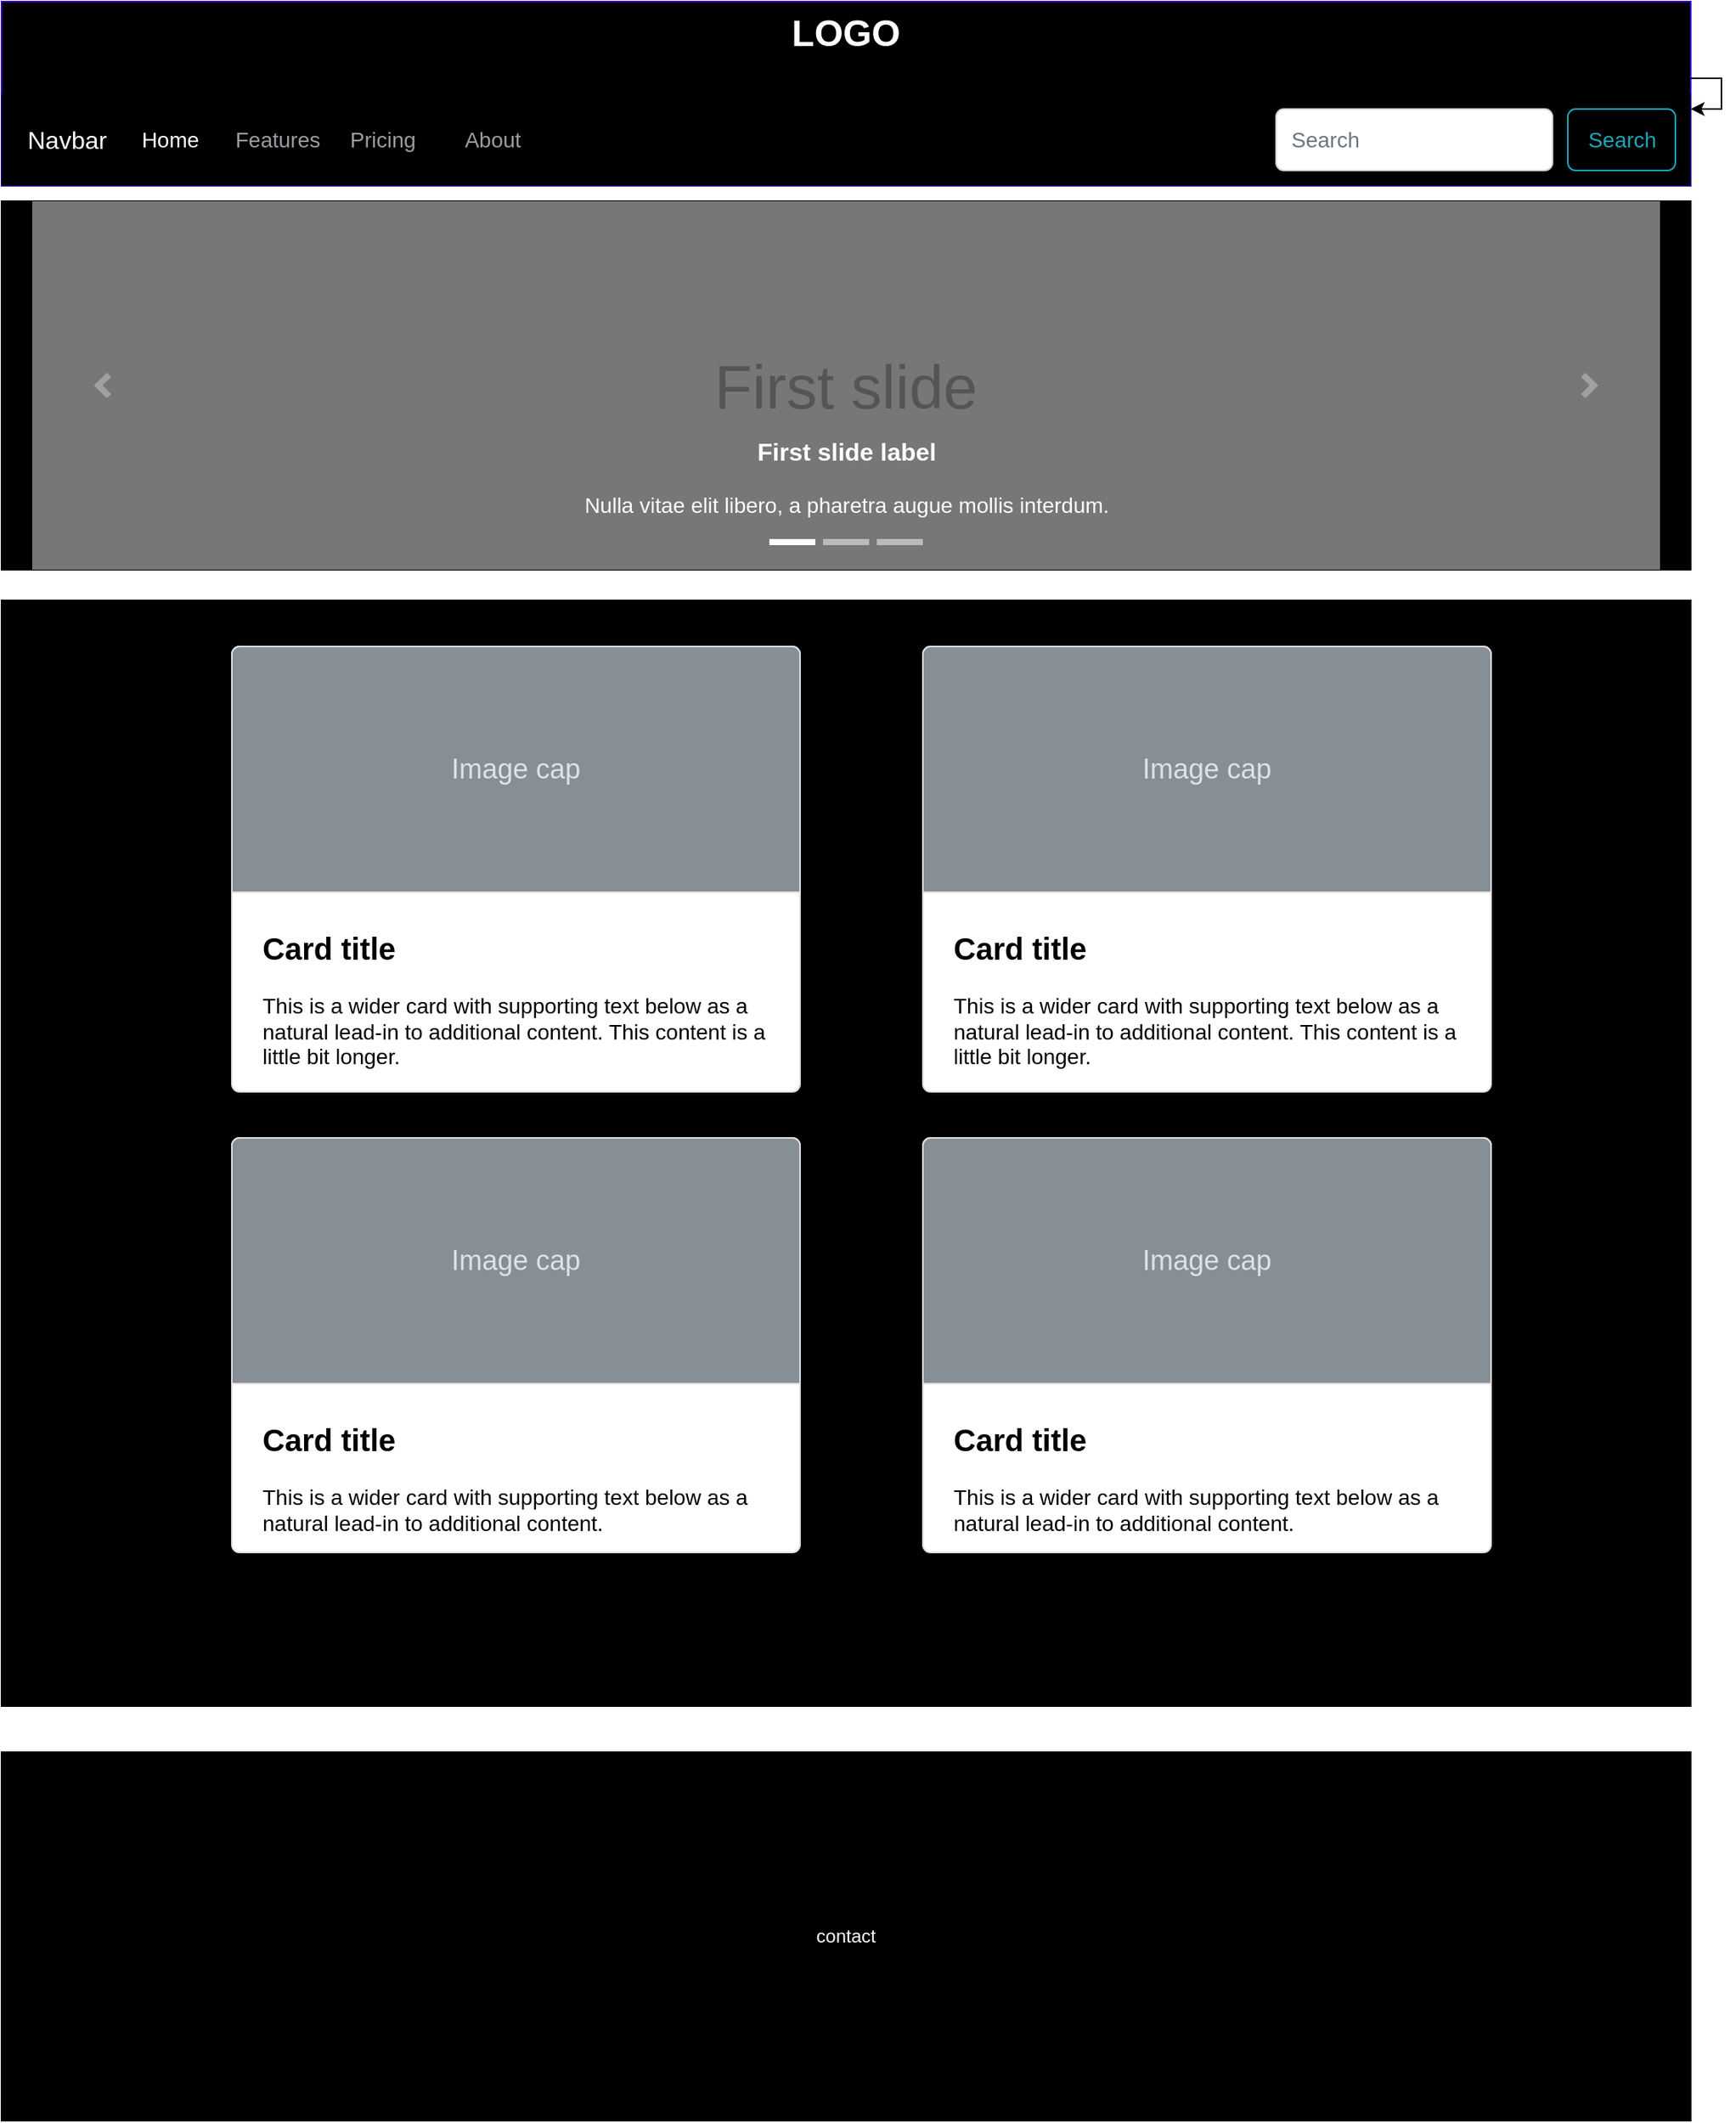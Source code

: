 <mxfile version="24.7.7">
  <diagram name="Page-1" id="03018318-947c-dd8e-b7a3-06fadd420f32">
    <mxGraphModel dx="1114" dy="692" grid="1" gridSize="10" guides="1" tooltips="1" connect="1" arrows="1" fold="1" page="1" pageScale="1" pageWidth="1100" pageHeight="850" background="#ffffff" math="0" shadow="0">
      <root>
        <mxCell id="0" />
        <mxCell id="1" parent="0" />
        <mxCell id="GwGHnUbJskPZnRHtNYZQ-2" value="LOGO" style="rounded=0;whiteSpace=wrap;html=1;shadow=0;glass=0;fontStyle=1;fontSize=24;fillColor=#000000;strokeColor=#3700CC;fontColor=#ffffff;verticalAlign=top;" parent="1" vertex="1">
          <mxGeometry width="1100" height="120" as="geometry" />
        </mxCell>
        <mxCell id="GwGHnUbJskPZnRHtNYZQ-3" style="edgeStyle=orthogonalEdgeStyle;rounded=0;orthogonalLoop=1;jettySize=auto;html=1;" parent="1" source="GwGHnUbJskPZnRHtNYZQ-2" target="GwGHnUbJskPZnRHtNYZQ-2" edge="1">
          <mxGeometry relative="1" as="geometry">
            <Array as="points" />
          </mxGeometry>
        </mxCell>
        <mxCell id="GwGHnUbJskPZnRHtNYZQ-10" value="" style="edgeStyle=none;curved=1;rounded=0;orthogonalLoop=1;jettySize=auto;html=1;fontSize=12;startSize=8;endSize=8;" parent="1" edge="1">
          <mxGeometry relative="1" as="geometry">
            <mxPoint x="130" y="95.0" as="sourcePoint" />
            <mxPoint x="250" y="95.0" as="targetPoint" />
          </mxGeometry>
        </mxCell>
        <mxCell id="GwGHnUbJskPZnRHtNYZQ-12" value="" style="edgeStyle=none;curved=1;rounded=0;orthogonalLoop=1;jettySize=auto;html=1;fontSize=12;startSize=8;endSize=8;" parent="1" edge="1">
          <mxGeometry relative="1" as="geometry">
            <mxPoint x="310" y="95.0" as="sourcePoint" />
            <mxPoint x="430" y="95.0" as="targetPoint" />
          </mxGeometry>
        </mxCell>
        <mxCell id="GwGHnUbJskPZnRHtNYZQ-14" value="" style="edgeStyle=none;curved=1;rounded=0;orthogonalLoop=1;jettySize=auto;html=1;fontSize=12;startSize=8;endSize=8;" parent="1" edge="1">
          <mxGeometry relative="1" as="geometry">
            <mxPoint x="490" y="95.0" as="sourcePoint" />
            <mxPoint x="610" y="95.0" as="targetPoint" />
          </mxGeometry>
        </mxCell>
        <mxCell id="GwGHnUbJskPZnRHtNYZQ-16" value="" style="edgeStyle=none;curved=1;rounded=0;orthogonalLoop=1;jettySize=auto;html=1;fontSize=12;startSize=8;endSize=8;" parent="1" edge="1">
          <mxGeometry relative="1" as="geometry">
            <mxPoint x="670" y="95.0" as="sourcePoint" />
            <mxPoint x="790" y="95.0" as="targetPoint" />
          </mxGeometry>
        </mxCell>
        <mxCell id="GwGHnUbJskPZnRHtNYZQ-20" value="" style="html=1;shadow=0;dashed=0;fillColor=#000000;strokeColor=none;fontSize=16;fontColor=#ffffff;align=left;spacing=15;labelBackgroundColor=none;rounded=0;" parent="1" vertex="1">
          <mxGeometry y="60" width="1100" height="60" as="geometry" />
        </mxCell>
        <mxCell id="GwGHnUbJskPZnRHtNYZQ-21" value="" style="swimlane;shape=mxgraph.bootstrap.anchor;strokeColor=none;fillColor=none;fontColor=#0085FC;fontStyle=0;childLayout=stackLayout;horizontal=0;startSize=0;horizontalStack=1;resizeParent=1;resizeParentMax=0;resizeLast=0;collapsible=0;marginBottom=0;whiteSpace=wrap;html=1;resizeWidth=0;rounded=0;" parent="GwGHnUbJskPZnRHtNYZQ-20" vertex="1">
          <mxGeometry y="10" width="350" height="40" as="geometry" />
        </mxCell>
        <mxCell id="GwGHnUbJskPZnRHtNYZQ-22" value="Navbar" style="text;strokeColor=none;align=left;verticalAlign=middle;spacingLeft=15;spacingRight=10;points=[[0,0.5],[1,0.5]];portConstraint=eastwest;rotatable=0;whiteSpace=wrap;html=1;fillColor=none;fontColor=#ffffff;fontSize=16;rounded=0;" parent="GwGHnUbJskPZnRHtNYZQ-21" vertex="1">
          <mxGeometry width="80" height="40" as="geometry" />
        </mxCell>
        <mxCell id="GwGHnUbJskPZnRHtNYZQ-23" value="Home" style="text;strokeColor=none;align=center;verticalAlign=middle;spacingLeft=10;spacingRight=10;points=[[0,0.5],[1,0.5]];portConstraint=eastwest;rotatable=0;whiteSpace=wrap;html=1;fillColor=none;fontColor=#ffffff;fontSize=14;rounded=0;" parent="GwGHnUbJskPZnRHtNYZQ-21" vertex="1">
          <mxGeometry x="80" width="60" height="40" as="geometry" />
        </mxCell>
        <mxCell id="GwGHnUbJskPZnRHtNYZQ-24" value="Features" style="text;strokeColor=none;align=center;verticalAlign=middle;spacingLeft=10;spacingRight=10;points=[[0,0.5],[1,0.5]];portConstraint=eastwest;rotatable=0;whiteSpace=wrap;html=1;fillColor=none;fontColor=#9A9DA0;fontSize=14;rounded=0;" parent="GwGHnUbJskPZnRHtNYZQ-21" vertex="1">
          <mxGeometry x="140" width="80" height="40" as="geometry" />
        </mxCell>
        <mxCell id="GwGHnUbJskPZnRHtNYZQ-25" value="Pricing" style="text;strokeColor=none;align=left;verticalAlign=middle;spacingLeft=5;spacingRight=10;points=[[0,0.5],[1,0.5]];portConstraint=eastwest;rotatable=0;whiteSpace=wrap;html=1;fillColor=none;fontColor=#9A9DA0;fontSize=14;rounded=0;" parent="GwGHnUbJskPZnRHtNYZQ-21" vertex="1">
          <mxGeometry x="220" width="70" height="40" as="geometry" />
        </mxCell>
        <mxCell id="GwGHnUbJskPZnRHtNYZQ-26" value="About" style="text;strokeColor=none;align=center;verticalAlign=middle;spacingLeft=10;spacingRight=10;points=[[0,0.5],[1,0.5]];portConstraint=eastwest;rotatable=0;whiteSpace=wrap;html=1;fillColor=none;fontColor=#9A9DA0;fontSize=14;rounded=0;" parent="GwGHnUbJskPZnRHtNYZQ-21" vertex="1">
          <mxGeometry x="290" width="60" height="40" as="geometry" />
        </mxCell>
        <mxCell id="GwGHnUbJskPZnRHtNYZQ-27" value="Search" style="html=1;shadow=0;dashed=0;shape=mxgraph.bootstrap.rrect;rSize=5;fontSize=14;fontColor=#1CA5B8;strokeColor=#1CA5B8;fillColor=none;rounded=0;" parent="GwGHnUbJskPZnRHtNYZQ-20" vertex="1">
          <mxGeometry x="1" width="70" height="40" relative="1" as="geometry">
            <mxPoint x="-80" y="10" as="offset" />
          </mxGeometry>
        </mxCell>
        <mxCell id="GwGHnUbJskPZnRHtNYZQ-28" value="Search" style="html=1;shadow=0;dashed=0;shape=mxgraph.bootstrap.rrect;rSize=5;fontSize=14;fontColor=#6C767D;strokeColor=#CED4DA;fillColor=#ffffff;align=left;spacing=10;rounded=0;" parent="GwGHnUbJskPZnRHtNYZQ-20" vertex="1">
          <mxGeometry x="1" width="180" height="40" relative="1" as="geometry">
            <mxPoint x="-270" y="10" as="offset" />
          </mxGeometry>
        </mxCell>
        <mxCell id="xCNlf9hF5fUjS3rGwvs--8" value="" style="rounded=0;whiteSpace=wrap;html=1;fillColor=#000000;glass=0;" vertex="1" parent="1">
          <mxGeometry y="130" width="1100" height="240" as="geometry" />
        </mxCell>
        <mxCell id="xCNlf9hF5fUjS3rGwvs--9" value="" style="rounded=0;whiteSpace=wrap;html=1;fillColor=#000000;glass=0;" vertex="1" parent="1">
          <mxGeometry y="390" width="1100" height="240" as="geometry" />
        </mxCell>
        <mxCell id="xCNlf9hF5fUjS3rGwvs--10" value="First slide" style="html=1;shadow=0;dashed=0;strokeColor=none;strokeWidth=1;fillColor=#777777;fontColor=#555555;whiteSpace=wrap;align=center;verticalAlign=middle;fontStyle=0;fontSize=40;" vertex="1" parent="1">
          <mxGeometry x="20" y="130" width="1060" height="240" as="geometry" />
        </mxCell>
        <mxCell id="xCNlf9hF5fUjS3rGwvs--11" value="" style="html=1;verticalLabelPosition=bottom;labelBackgroundColor=#ffffff;verticalAlign=top;shadow=0;dashed=0;strokeWidth=4;shape=mxgraph.ios7.misc.more;strokeColor=#a0a0a0;" vertex="1" parent="xCNlf9hF5fUjS3rGwvs--10">
          <mxGeometry x="1" y="0.5" width="7" height="14" relative="1" as="geometry">
            <mxPoint x="-50" y="-7" as="offset" />
          </mxGeometry>
        </mxCell>
        <mxCell id="xCNlf9hF5fUjS3rGwvs--12" value="" style="flipH=1;html=1;verticalLabelPosition=bottom;labelBackgroundColor=#ffffff;verticalAlign=top;shadow=0;dashed=0;strokeWidth=4;shape=mxgraph.ios7.misc.more;strokeColor=#a0a0a0;" vertex="1" parent="xCNlf9hF5fUjS3rGwvs--10">
          <mxGeometry y="0.5" width="7" height="14" relative="1" as="geometry">
            <mxPoint x="43" y="-7" as="offset" />
          </mxGeometry>
        </mxCell>
        <mxCell id="xCNlf9hF5fUjS3rGwvs--13" value="" style="html=1;shadow=0;strokeColor=none;fillColor=#ffffff;" vertex="1" parent="xCNlf9hF5fUjS3rGwvs--10">
          <mxGeometry x="0.5" y="1" width="30" height="4" relative="1" as="geometry">
            <mxPoint x="-50" y="-20" as="offset" />
          </mxGeometry>
        </mxCell>
        <mxCell id="xCNlf9hF5fUjS3rGwvs--14" value="" style="html=1;shadow=0;strokeColor=none;fillColor=#BBBBBB;" vertex="1" parent="xCNlf9hF5fUjS3rGwvs--10">
          <mxGeometry x="0.5" y="1" width="30" height="4" relative="1" as="geometry">
            <mxPoint x="-15" y="-20" as="offset" />
          </mxGeometry>
        </mxCell>
        <mxCell id="xCNlf9hF5fUjS3rGwvs--15" value="" style="html=1;shadow=0;strokeColor=none;fillColor=#BBBBBB;" vertex="1" parent="xCNlf9hF5fUjS3rGwvs--10">
          <mxGeometry x="0.5" y="1" width="30" height="4" relative="1" as="geometry">
            <mxPoint x="20" y="-20" as="offset" />
          </mxGeometry>
        </mxCell>
        <mxCell id="xCNlf9hF5fUjS3rGwvs--16" value="&lt;font style=&quot;font-size: 16px&quot;&gt;&lt;b&gt;First slide label&lt;/b&gt;&lt;/font&gt;&lt;br style=&quot;font-size: 14px&quot;&gt;&lt;br style=&quot;font-size: 14px&quot;&gt;Nulla vitae elit libero, a pharetra augue mollis interdum." style="html=1;shadow=0;strokeColor=none;fillColor=none;resizeWidth=1;fontColor=#FFFFFF;fontSize=14;" vertex="1" parent="xCNlf9hF5fUjS3rGwvs--10">
          <mxGeometry y="1" width="1060" height="60" relative="1" as="geometry">
            <mxPoint y="-90" as="offset" />
          </mxGeometry>
        </mxCell>
        <mxCell id="xCNlf9hF5fUjS3rGwvs--19" value="" style="edgeStyle=orthogonalEdgeStyle;orthogonalLoop=1;jettySize=auto;html=1;" edge="1" parent="1">
          <mxGeometry relative="1" as="geometry">
            <mxPoint x="180" y="510" as="sourcePoint" />
            <mxPoint x="260" y="510" as="targetPoint" />
          </mxGeometry>
        </mxCell>
        <mxCell id="xCNlf9hF5fUjS3rGwvs--21" value="" style="edgeStyle=orthogonalEdgeStyle;orthogonalLoop=1;jettySize=auto;html=1;" edge="1" parent="1">
          <mxGeometry relative="1" as="geometry">
            <mxPoint x="400" y="510" as="sourcePoint" />
            <mxPoint x="480" y="510" as="targetPoint" />
          </mxGeometry>
        </mxCell>
        <mxCell id="xCNlf9hF5fUjS3rGwvs--23" value="" style="edgeStyle=orthogonalEdgeStyle;orthogonalLoop=1;jettySize=auto;html=1;" edge="1" parent="1">
          <mxGeometry relative="1" as="geometry">
            <mxPoint x="620" y="510" as="sourcePoint" />
            <mxPoint x="740" y="510" as="targetPoint" />
          </mxGeometry>
        </mxCell>
        <mxCell id="xCNlf9hF5fUjS3rGwvs--32" value="" style="rounded=0;whiteSpace=wrap;html=1;fillColor=#000000;glass=0;" vertex="1" parent="1">
          <mxGeometry y="630" width="1100" height="240" as="geometry" />
        </mxCell>
        <mxCell id="xCNlf9hF5fUjS3rGwvs--24" value="&lt;b&gt;&lt;font style=&quot;font-size: 20px&quot;&gt;Card title&lt;/font&gt;&lt;/b&gt;&lt;br&gt;&lt;br&gt;This is a wider card with supporting text below as a natural lead-in to additional content. This content is a little bit longer." style="html=1;shadow=0;dashed=0;shape=mxgraph.bootstrap.rrect;rSize=5;strokeColor=#DFDFDF;html=1;whiteSpace=wrap;fillColor=#ffffff;fontColor=#000000;verticalAlign=top;align=left;spacing=20;spacingBottom=0;fontSize=14;spacingTop=160;" vertex="1" parent="1">
          <mxGeometry x="150" y="420" width="370" height="290" as="geometry" />
        </mxCell>
        <mxCell id="xCNlf9hF5fUjS3rGwvs--25" value="Image cap" style="html=1;shadow=0;dashed=0;shape=mxgraph.bootstrap.topButton;rSize=5;perimeter=none;whiteSpace=wrap;fillColor=#868E96;strokeColor=#DFDFDF;fontColor=#DEE2E6;resizeWidth=1;fontSize=18;" vertex="1" parent="xCNlf9hF5fUjS3rGwvs--24">
          <mxGeometry width="370" height="160" relative="1" as="geometry" />
        </mxCell>
        <mxCell id="xCNlf9hF5fUjS3rGwvs--26" value="&lt;b&gt;&lt;font style=&quot;font-size: 20px&quot;&gt;Card title&lt;/font&gt;&lt;/b&gt;&lt;br&gt;&lt;br&gt;This is a wider card with supporting text below as a natural lead-in to additional content. This content is a little bit longer." style="html=1;shadow=0;dashed=0;shape=mxgraph.bootstrap.rrect;rSize=5;strokeColor=#DFDFDF;html=1;whiteSpace=wrap;fillColor=#ffffff;fontColor=#000000;verticalAlign=top;align=left;spacing=20;spacingBottom=0;fontSize=14;spacingTop=160;" vertex="1" parent="1">
          <mxGeometry x="600" y="420" width="370" height="290" as="geometry" />
        </mxCell>
        <mxCell id="xCNlf9hF5fUjS3rGwvs--27" value="Image cap" style="html=1;shadow=0;dashed=0;shape=mxgraph.bootstrap.topButton;rSize=5;perimeter=none;whiteSpace=wrap;fillColor=#868E96;strokeColor=#DFDFDF;fontColor=#DEE2E6;resizeWidth=1;fontSize=18;" vertex="1" parent="xCNlf9hF5fUjS3rGwvs--26">
          <mxGeometry width="370" height="160" relative="1" as="geometry" />
        </mxCell>
        <mxCell id="xCNlf9hF5fUjS3rGwvs--33" value="" style="rounded=0;whiteSpace=wrap;html=1;fillColor=#000000;glass=0;" vertex="1" parent="1">
          <mxGeometry y="870" width="1100" height="240" as="geometry" />
        </mxCell>
        <mxCell id="xCNlf9hF5fUjS3rGwvs--28" value="&lt;b&gt;&lt;font style=&quot;font-size: 20px&quot;&gt;Card title&lt;/font&gt;&lt;/b&gt;&lt;br&gt;&lt;br&gt;This is a wider card with supporting text below as a natural lead-in to additional content." style="html=1;shadow=0;dashed=0;shape=mxgraph.bootstrap.rrect;rSize=5;strokeColor=#DFDFDF;html=1;whiteSpace=wrap;fillColor=#ffffff;fontColor=#000000;verticalAlign=top;align=left;spacing=20;spacingBottom=0;fontSize=14;spacingTop=160;" vertex="1" parent="1">
          <mxGeometry x="150" y="740" width="370" height="270" as="geometry" />
        </mxCell>
        <mxCell id="xCNlf9hF5fUjS3rGwvs--29" value="Image cap" style="html=1;shadow=0;dashed=0;shape=mxgraph.bootstrap.topButton;rSize=5;perimeter=none;whiteSpace=wrap;fillColor=#868E96;strokeColor=#DFDFDF;fontColor=#DEE2E6;resizeWidth=1;fontSize=18;" vertex="1" parent="xCNlf9hF5fUjS3rGwvs--28">
          <mxGeometry width="370" height="160" relative="1" as="geometry" />
        </mxCell>
        <mxCell id="xCNlf9hF5fUjS3rGwvs--34" value="&lt;b&gt;&lt;font style=&quot;font-size: 20px&quot;&gt;Card title&lt;/font&gt;&lt;/b&gt;&lt;br&gt;&lt;br&gt;This is a wider card with supporting text below as a natural lead-in to additional content." style="html=1;shadow=0;dashed=0;shape=mxgraph.bootstrap.rrect;rSize=5;strokeColor=#DFDFDF;html=1;whiteSpace=wrap;fillColor=#ffffff;fontColor=#000000;verticalAlign=top;align=left;spacing=20;spacingBottom=0;fontSize=14;spacingTop=160;" vertex="1" parent="1">
          <mxGeometry x="600" y="740" width="370" height="270" as="geometry" />
        </mxCell>
        <mxCell id="xCNlf9hF5fUjS3rGwvs--35" value="Image cap" style="html=1;shadow=0;dashed=0;shape=mxgraph.bootstrap.topButton;rSize=5;perimeter=none;whiteSpace=wrap;fillColor=#868E96;strokeColor=#DFDFDF;fontColor=#DEE2E6;resizeWidth=1;fontSize=18;" vertex="1" parent="xCNlf9hF5fUjS3rGwvs--34">
          <mxGeometry width="370" height="160" relative="1" as="geometry" />
        </mxCell>
        <mxCell id="xCNlf9hF5fUjS3rGwvs--38" value="&lt;font color=&quot;#ffffff&quot;&gt;contact&lt;/font&gt;" style="rounded=0;whiteSpace=wrap;html=1;fillColor=#000000;glass=0;" vertex="1" parent="1">
          <mxGeometry y="1140" width="1100" height="240" as="geometry" />
        </mxCell>
      </root>
    </mxGraphModel>
  </diagram>
</mxfile>
